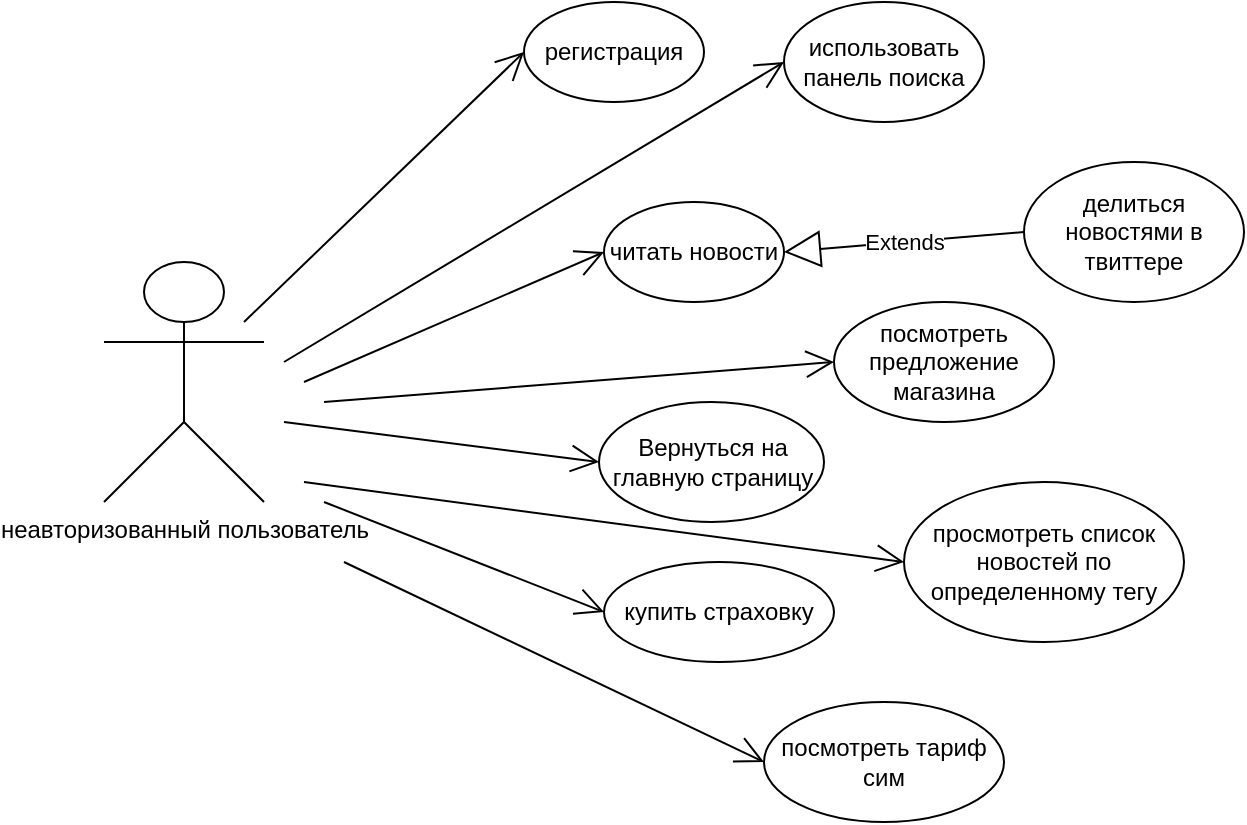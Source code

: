 <mxfile version="13.9.2" type="device"><diagram id="hIaHRTRcy_03NNJQaMzd" name="Page-1"><mxGraphModel dx="782" dy="437" grid="1" gridSize="10" guides="1" tooltips="1" connect="1" arrows="1" fold="1" page="1" pageScale="1" pageWidth="850" pageHeight="1100" math="0" shadow="0"><root><mxCell id="0"/><mxCell id="1" parent="0"/><mxCell id="oyWiBXIdBiq_LP5-1Oc8-1" value="неавторизованный пользователь" style="shape=umlActor;verticalLabelPosition=bottom;verticalAlign=top;html=1;outlineConnect=0;" vertex="1" parent="1"><mxGeometry x="140" y="220" width="80" height="120" as="geometry"/></mxCell><mxCell id="oyWiBXIdBiq_LP5-1Oc8-2" value="регистрация" style="ellipse;whiteSpace=wrap;html=1;" vertex="1" parent="1"><mxGeometry x="350" y="90" width="90" height="50" as="geometry"/></mxCell><mxCell id="oyWiBXIdBiq_LP5-1Oc8-3" value="использовать панель поиска" style="ellipse;whiteSpace=wrap;html=1;" vertex="1" parent="1"><mxGeometry x="480" y="90" width="100" height="60" as="geometry"/></mxCell><mxCell id="oyWiBXIdBiq_LP5-1Oc8-4" value="читать новости" style="ellipse;whiteSpace=wrap;html=1;" vertex="1" parent="1"><mxGeometry x="390" y="190" width="90" height="50" as="geometry"/></mxCell><mxCell id="oyWiBXIdBiq_LP5-1Oc8-5" value="посмотреть&amp;nbsp;тариф сим" style="ellipse;whiteSpace=wrap;html=1;" vertex="1" parent="1"><mxGeometry x="470" y="440" width="120" height="60" as="geometry"/></mxCell><mxCell id="oyWiBXIdBiq_LP5-1Oc8-6" value="Вернуться на главную страницу" style="ellipse;whiteSpace=wrap;html=1;" vertex="1" parent="1"><mxGeometry x="387.5" y="290" width="112.5" height="60" as="geometry"/></mxCell><mxCell id="oyWiBXIdBiq_LP5-1Oc8-7" value="посмотреть предложение магазина" style="ellipse;whiteSpace=wrap;html=1;" vertex="1" parent="1"><mxGeometry x="505" y="240" width="110" height="60" as="geometry"/></mxCell><mxCell id="oyWiBXIdBiq_LP5-1Oc8-8" value="просмотреть список новостей по определенному тегу" style="ellipse;whiteSpace=wrap;html=1;" vertex="1" parent="1"><mxGeometry x="540" y="330" width="140" height="80" as="geometry"/></mxCell><mxCell id="oyWiBXIdBiq_LP5-1Oc8-9" value="купить страховку" style="ellipse;whiteSpace=wrap;html=1;" vertex="1" parent="1"><mxGeometry x="390" y="370" width="115" height="50" as="geometry"/></mxCell><mxCell id="oyWiBXIdBiq_LP5-1Oc8-10" value="делиться новостями в твиттере" style="ellipse;whiteSpace=wrap;html=1;" vertex="1" parent="1"><mxGeometry x="600" y="170" width="110" height="70" as="geometry"/></mxCell><mxCell id="oyWiBXIdBiq_LP5-1Oc8-13" value="" style="endArrow=open;endFill=1;endSize=12;html=1;entryX=0;entryY=0.5;entryDx=0;entryDy=0;" edge="1" parent="1" target="oyWiBXIdBiq_LP5-1Oc8-2"><mxGeometry width="160" relative="1" as="geometry"><mxPoint x="210" y="250" as="sourcePoint"/><mxPoint x="560" y="360" as="targetPoint"/></mxGeometry></mxCell><mxCell id="oyWiBXIdBiq_LP5-1Oc8-14" value="" style="endArrow=open;endFill=1;endSize=12;html=1;entryX=0;entryY=0.5;entryDx=0;entryDy=0;" edge="1" parent="1" target="oyWiBXIdBiq_LP5-1Oc8-3"><mxGeometry width="160" relative="1" as="geometry"><mxPoint x="230" y="270" as="sourcePoint"/><mxPoint x="380" y="175" as="targetPoint"/></mxGeometry></mxCell><mxCell id="oyWiBXIdBiq_LP5-1Oc8-15" value="" style="endArrow=open;endFill=1;endSize=12;html=1;entryX=0;entryY=0.5;entryDx=0;entryDy=0;" edge="1" parent="1" target="oyWiBXIdBiq_LP5-1Oc8-4"><mxGeometry width="160" relative="1" as="geometry"><mxPoint x="240" y="280" as="sourcePoint"/><mxPoint x="390" y="185" as="targetPoint"/></mxGeometry></mxCell><mxCell id="oyWiBXIdBiq_LP5-1Oc8-16" value="" style="endArrow=open;endFill=1;endSize=12;html=1;entryX=0;entryY=0.5;entryDx=0;entryDy=0;" edge="1" parent="1" target="oyWiBXIdBiq_LP5-1Oc8-6"><mxGeometry width="160" relative="1" as="geometry"><mxPoint x="230" y="300" as="sourcePoint"/><mxPoint x="380" y="285" as="targetPoint"/></mxGeometry></mxCell><mxCell id="oyWiBXIdBiq_LP5-1Oc8-17" value="" style="endArrow=open;endFill=1;endSize=12;html=1;entryX=0;entryY=0.5;entryDx=0;entryDy=0;" edge="1" parent="1" target="oyWiBXIdBiq_LP5-1Oc8-7"><mxGeometry width="160" relative="1" as="geometry"><mxPoint x="250" y="290" as="sourcePoint"/><mxPoint x="350" y="390" as="targetPoint"/></mxGeometry></mxCell><mxCell id="oyWiBXIdBiq_LP5-1Oc8-18" value="" style="endArrow=open;endFill=1;endSize=12;html=1;entryX=0;entryY=0.5;entryDx=0;entryDy=0;" edge="1" parent="1" target="oyWiBXIdBiq_LP5-1Oc8-8"><mxGeometry width="160" relative="1" as="geometry"><mxPoint x="240" y="330" as="sourcePoint"/><mxPoint x="360" y="400" as="targetPoint"/></mxGeometry></mxCell><mxCell id="oyWiBXIdBiq_LP5-1Oc8-19" value="Extends" style="endArrow=block;endSize=16;endFill=0;html=1;exitX=0;exitY=0.5;exitDx=0;exitDy=0;entryX=1;entryY=0.5;entryDx=0;entryDy=0;" edge="1" parent="1" source="oyWiBXIdBiq_LP5-1Oc8-10" target="oyWiBXIdBiq_LP5-1Oc8-4"><mxGeometry width="160" relative="1" as="geometry"><mxPoint x="400" y="260" as="sourcePoint"/><mxPoint x="560" y="260" as="targetPoint"/></mxGeometry></mxCell><mxCell id="oyWiBXIdBiq_LP5-1Oc8-20" value="" style="endArrow=open;endFill=1;endSize=12;html=1;entryX=0;entryY=0.5;entryDx=0;entryDy=0;" edge="1" parent="1" target="oyWiBXIdBiq_LP5-1Oc8-9"><mxGeometry width="160" relative="1" as="geometry"><mxPoint x="250" y="340" as="sourcePoint"/><mxPoint x="550" y="380" as="targetPoint"/></mxGeometry></mxCell><mxCell id="oyWiBXIdBiq_LP5-1Oc8-21" value="" style="endArrow=open;endFill=1;endSize=12;html=1;entryX=0;entryY=0.5;entryDx=0;entryDy=0;" edge="1" parent="1" target="oyWiBXIdBiq_LP5-1Oc8-5"><mxGeometry width="160" relative="1" as="geometry"><mxPoint x="260" y="370" as="sourcePoint"/><mxPoint x="400" y="405" as="targetPoint"/></mxGeometry></mxCell></root></mxGraphModel></diagram></mxfile>